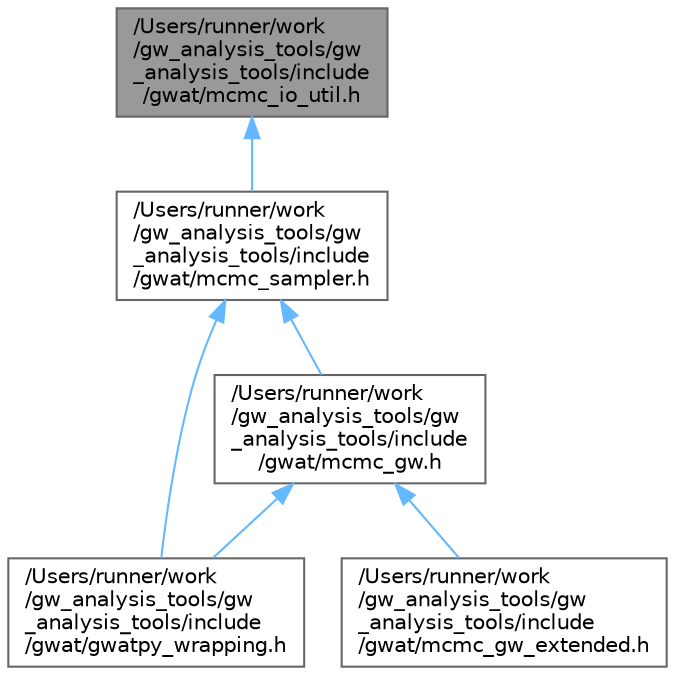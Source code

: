 digraph "/Users/runner/work/gw_analysis_tools/gw_analysis_tools/include/gwat/mcmc_io_util.h"
{
 // LATEX_PDF_SIZE
  bgcolor="transparent";
  edge [fontname=Helvetica,fontsize=10,labelfontname=Helvetica,labelfontsize=10];
  node [fontname=Helvetica,fontsize=10,shape=box,height=0.2,width=0.4];
  Node1 [label="/Users/runner/work\l/gw_analysis_tools/gw\l_analysis_tools/include\l/gwat/mcmc_io_util.h",height=0.2,width=0.4,color="gray40", fillcolor="grey60", style="filled", fontcolor="black",tooltip=" "];
  Node1 -> Node2 [dir="back",color="steelblue1",style="solid"];
  Node2 [label="/Users/runner/work\l/gw_analysis_tools/gw\l_analysis_tools/include\l/gwat/mcmc_sampler.h",height=0.2,width=0.4,color="grey40", fillcolor="white", style="filled",URL="$mcmc__sampler_8h.html",tooltip=" "];
  Node2 -> Node3 [dir="back",color="steelblue1",style="solid"];
  Node3 [label="/Users/runner/work\l/gw_analysis_tools/gw\l_analysis_tools/include\l/gwat/gwatpy_wrapping.h",height=0.2,width=0.4,color="grey40", fillcolor="white", style="filled",URL="$gwatpy__wrapping_8h.html",tooltip=" "];
  Node2 -> Node4 [dir="back",color="steelblue1",style="solid"];
  Node4 [label="/Users/runner/work\l/gw_analysis_tools/gw\l_analysis_tools/include\l/gwat/mcmc_gw.h",height=0.2,width=0.4,color="grey40", fillcolor="white", style="filled",URL="$mcmc__gw_8h.html",tooltip=" "];
  Node4 -> Node3 [dir="back",color="steelblue1",style="solid"];
  Node4 -> Node5 [dir="back",color="steelblue1",style="solid"];
  Node5 [label="/Users/runner/work\l/gw_analysis_tools/gw\l_analysis_tools/include\l/gwat/mcmc_gw_extended.h",height=0.2,width=0.4,color="grey40", fillcolor="white", style="filled",URL="$mcmc__gw__extended_8h.html",tooltip=" "];
}
